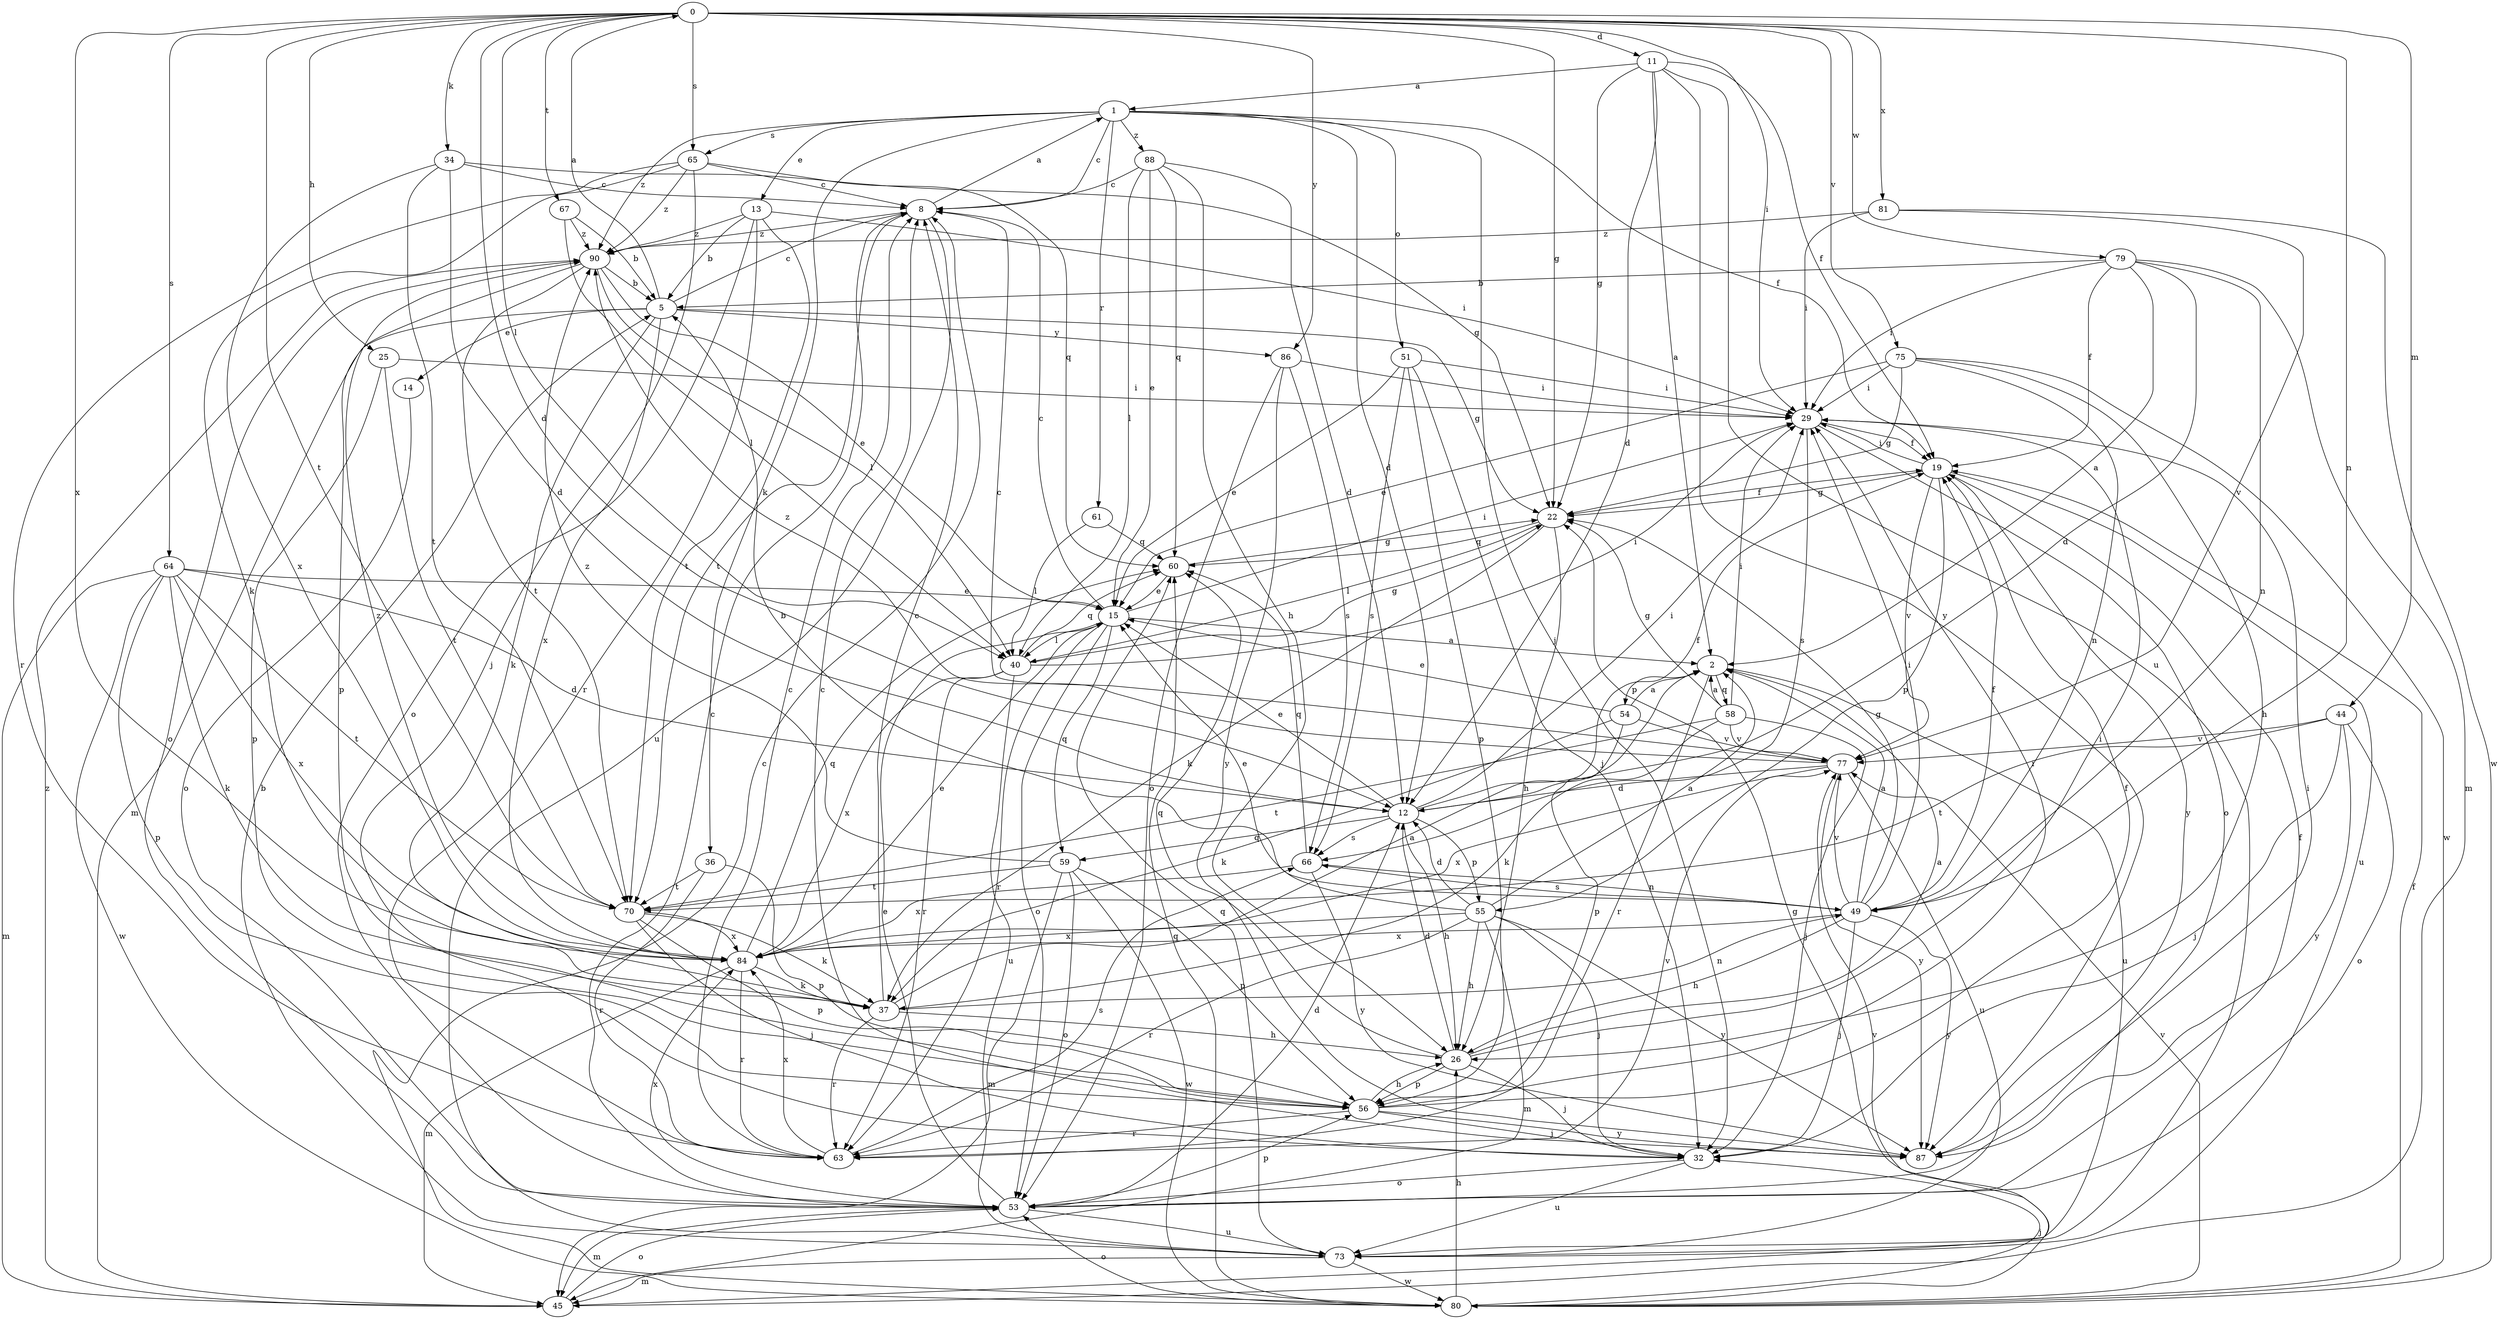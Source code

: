 strict digraph  {
0;
1;
2;
5;
8;
11;
12;
13;
14;
15;
19;
22;
25;
26;
29;
32;
34;
36;
37;
40;
44;
45;
49;
51;
53;
54;
55;
56;
58;
59;
60;
61;
63;
64;
65;
66;
67;
70;
73;
75;
77;
79;
80;
81;
84;
86;
87;
88;
90;
0 -> 11  [label=d];
0 -> 12  [label=d];
0 -> 22  [label=g];
0 -> 25  [label=h];
0 -> 29  [label=i];
0 -> 34  [label=k];
0 -> 40  [label=l];
0 -> 44  [label=m];
0 -> 49  [label=n];
0 -> 64  [label=s];
0 -> 65  [label=s];
0 -> 67  [label=t];
0 -> 70  [label=t];
0 -> 75  [label=v];
0 -> 79  [label=w];
0 -> 81  [label=x];
0 -> 84  [label=x];
0 -> 86  [label=y];
1 -> 8  [label=c];
1 -> 12  [label=d];
1 -> 13  [label=e];
1 -> 19  [label=f];
1 -> 32  [label=j];
1 -> 36  [label=k];
1 -> 51  [label=o];
1 -> 61  [label=r];
1 -> 65  [label=s];
1 -> 88  [label=z];
1 -> 90  [label=z];
2 -> 54  [label=p];
2 -> 58  [label=q];
2 -> 63  [label=r];
2 -> 73  [label=u];
5 -> 0  [label=a];
5 -> 8  [label=c];
5 -> 14  [label=e];
5 -> 22  [label=g];
5 -> 37  [label=k];
5 -> 45  [label=m];
5 -> 84  [label=x];
5 -> 86  [label=y];
8 -> 1  [label=a];
8 -> 70  [label=t];
8 -> 73  [label=u];
8 -> 90  [label=z];
11 -> 1  [label=a];
11 -> 2  [label=a];
11 -> 12  [label=d];
11 -> 19  [label=f];
11 -> 22  [label=g];
11 -> 73  [label=u];
11 -> 87  [label=y];
12 -> 15  [label=e];
12 -> 19  [label=f];
12 -> 26  [label=h];
12 -> 29  [label=i];
12 -> 55  [label=p];
12 -> 59  [label=q];
12 -> 66  [label=s];
13 -> 5  [label=b];
13 -> 29  [label=i];
13 -> 53  [label=o];
13 -> 63  [label=r];
13 -> 70  [label=t];
13 -> 90  [label=z];
14 -> 53  [label=o];
15 -> 2  [label=a];
15 -> 8  [label=c];
15 -> 29  [label=i];
15 -> 40  [label=l];
15 -> 53  [label=o];
15 -> 59  [label=q];
15 -> 63  [label=r];
19 -> 22  [label=g];
19 -> 29  [label=i];
19 -> 55  [label=p];
19 -> 73  [label=u];
19 -> 77  [label=v];
19 -> 87  [label=y];
22 -> 19  [label=f];
22 -> 26  [label=h];
22 -> 37  [label=k];
22 -> 40  [label=l];
22 -> 60  [label=q];
25 -> 29  [label=i];
25 -> 56  [label=p];
25 -> 70  [label=t];
26 -> 2  [label=a];
26 -> 12  [label=d];
26 -> 29  [label=i];
26 -> 32  [label=j];
26 -> 56  [label=p];
26 -> 60  [label=q];
29 -> 19  [label=f];
29 -> 53  [label=o];
29 -> 66  [label=s];
32 -> 53  [label=o];
32 -> 73  [label=u];
34 -> 8  [label=c];
34 -> 12  [label=d];
34 -> 22  [label=g];
34 -> 70  [label=t];
34 -> 84  [label=x];
36 -> 56  [label=p];
36 -> 63  [label=r];
36 -> 70  [label=t];
37 -> 2  [label=a];
37 -> 8  [label=c];
37 -> 26  [label=h];
37 -> 49  [label=n];
37 -> 63  [label=r];
40 -> 22  [label=g];
40 -> 29  [label=i];
40 -> 60  [label=q];
40 -> 63  [label=r];
40 -> 73  [label=u];
40 -> 84  [label=x];
44 -> 32  [label=j];
44 -> 53  [label=o];
44 -> 70  [label=t];
44 -> 77  [label=v];
44 -> 87  [label=y];
45 -> 53  [label=o];
45 -> 77  [label=v];
45 -> 90  [label=z];
49 -> 2  [label=a];
49 -> 5  [label=b];
49 -> 19  [label=f];
49 -> 22  [label=g];
49 -> 26  [label=h];
49 -> 29  [label=i];
49 -> 32  [label=j];
49 -> 66  [label=s];
49 -> 77  [label=v];
49 -> 84  [label=x];
49 -> 87  [label=y];
51 -> 15  [label=e];
51 -> 29  [label=i];
51 -> 32  [label=j];
51 -> 56  [label=p];
51 -> 66  [label=s];
53 -> 8  [label=c];
53 -> 12  [label=d];
53 -> 15  [label=e];
53 -> 19  [label=f];
53 -> 45  [label=m];
53 -> 56  [label=p];
53 -> 73  [label=u];
53 -> 84  [label=x];
54 -> 2  [label=a];
54 -> 15  [label=e];
54 -> 37  [label=k];
54 -> 56  [label=p];
54 -> 77  [label=v];
55 -> 2  [label=a];
55 -> 12  [label=d];
55 -> 15  [label=e];
55 -> 26  [label=h];
55 -> 32  [label=j];
55 -> 45  [label=m];
55 -> 63  [label=r];
55 -> 84  [label=x];
55 -> 87  [label=y];
56 -> 19  [label=f];
56 -> 26  [label=h];
56 -> 29  [label=i];
56 -> 32  [label=j];
56 -> 63  [label=r];
56 -> 87  [label=y];
58 -> 2  [label=a];
58 -> 22  [label=g];
58 -> 29  [label=i];
58 -> 32  [label=j];
58 -> 37  [label=k];
58 -> 70  [label=t];
58 -> 77  [label=v];
59 -> 45  [label=m];
59 -> 53  [label=o];
59 -> 56  [label=p];
59 -> 70  [label=t];
59 -> 80  [label=w];
59 -> 90  [label=z];
60 -> 15  [label=e];
60 -> 22  [label=g];
61 -> 40  [label=l];
61 -> 60  [label=q];
63 -> 8  [label=c];
63 -> 66  [label=s];
63 -> 77  [label=v];
63 -> 84  [label=x];
64 -> 12  [label=d];
64 -> 15  [label=e];
64 -> 37  [label=k];
64 -> 45  [label=m];
64 -> 56  [label=p];
64 -> 70  [label=t];
64 -> 80  [label=w];
64 -> 84  [label=x];
65 -> 8  [label=c];
65 -> 32  [label=j];
65 -> 37  [label=k];
65 -> 60  [label=q];
65 -> 63  [label=r];
65 -> 90  [label=z];
66 -> 49  [label=n];
66 -> 60  [label=q];
66 -> 84  [label=x];
66 -> 87  [label=y];
67 -> 5  [label=b];
67 -> 40  [label=l];
67 -> 90  [label=z];
70 -> 32  [label=j];
70 -> 37  [label=k];
70 -> 56  [label=p];
70 -> 84  [label=x];
73 -> 5  [label=b];
73 -> 45  [label=m];
73 -> 60  [label=q];
73 -> 80  [label=w];
75 -> 15  [label=e];
75 -> 22  [label=g];
75 -> 26  [label=h];
75 -> 29  [label=i];
75 -> 49  [label=n];
75 -> 80  [label=w];
77 -> 8  [label=c];
77 -> 12  [label=d];
77 -> 73  [label=u];
77 -> 84  [label=x];
77 -> 87  [label=y];
77 -> 90  [label=z];
79 -> 2  [label=a];
79 -> 5  [label=b];
79 -> 12  [label=d];
79 -> 19  [label=f];
79 -> 29  [label=i];
79 -> 45  [label=m];
79 -> 49  [label=n];
80 -> 8  [label=c];
80 -> 19  [label=f];
80 -> 22  [label=g];
80 -> 26  [label=h];
80 -> 32  [label=j];
80 -> 53  [label=o];
80 -> 60  [label=q];
80 -> 77  [label=v];
81 -> 29  [label=i];
81 -> 77  [label=v];
81 -> 80  [label=w];
81 -> 90  [label=z];
84 -> 15  [label=e];
84 -> 37  [label=k];
84 -> 45  [label=m];
84 -> 60  [label=q];
84 -> 63  [label=r];
84 -> 90  [label=z];
86 -> 29  [label=i];
86 -> 53  [label=o];
86 -> 66  [label=s];
86 -> 87  [label=y];
87 -> 8  [label=c];
87 -> 29  [label=i];
88 -> 8  [label=c];
88 -> 12  [label=d];
88 -> 15  [label=e];
88 -> 26  [label=h];
88 -> 40  [label=l];
88 -> 60  [label=q];
90 -> 5  [label=b];
90 -> 15  [label=e];
90 -> 40  [label=l];
90 -> 53  [label=o];
90 -> 56  [label=p];
90 -> 70  [label=t];
}
